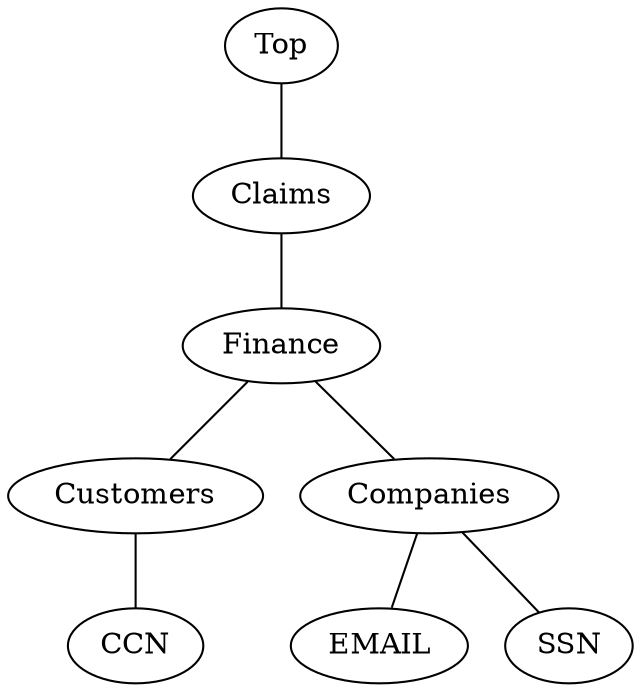 graph {
	Top -- Claims;
	Claims -- Finance;
	Finance -- Customers;
	Finance -- Companies;
	Customers -- CCN;
	Companies -- EMAIL;
	Companies -- SSN;
}
